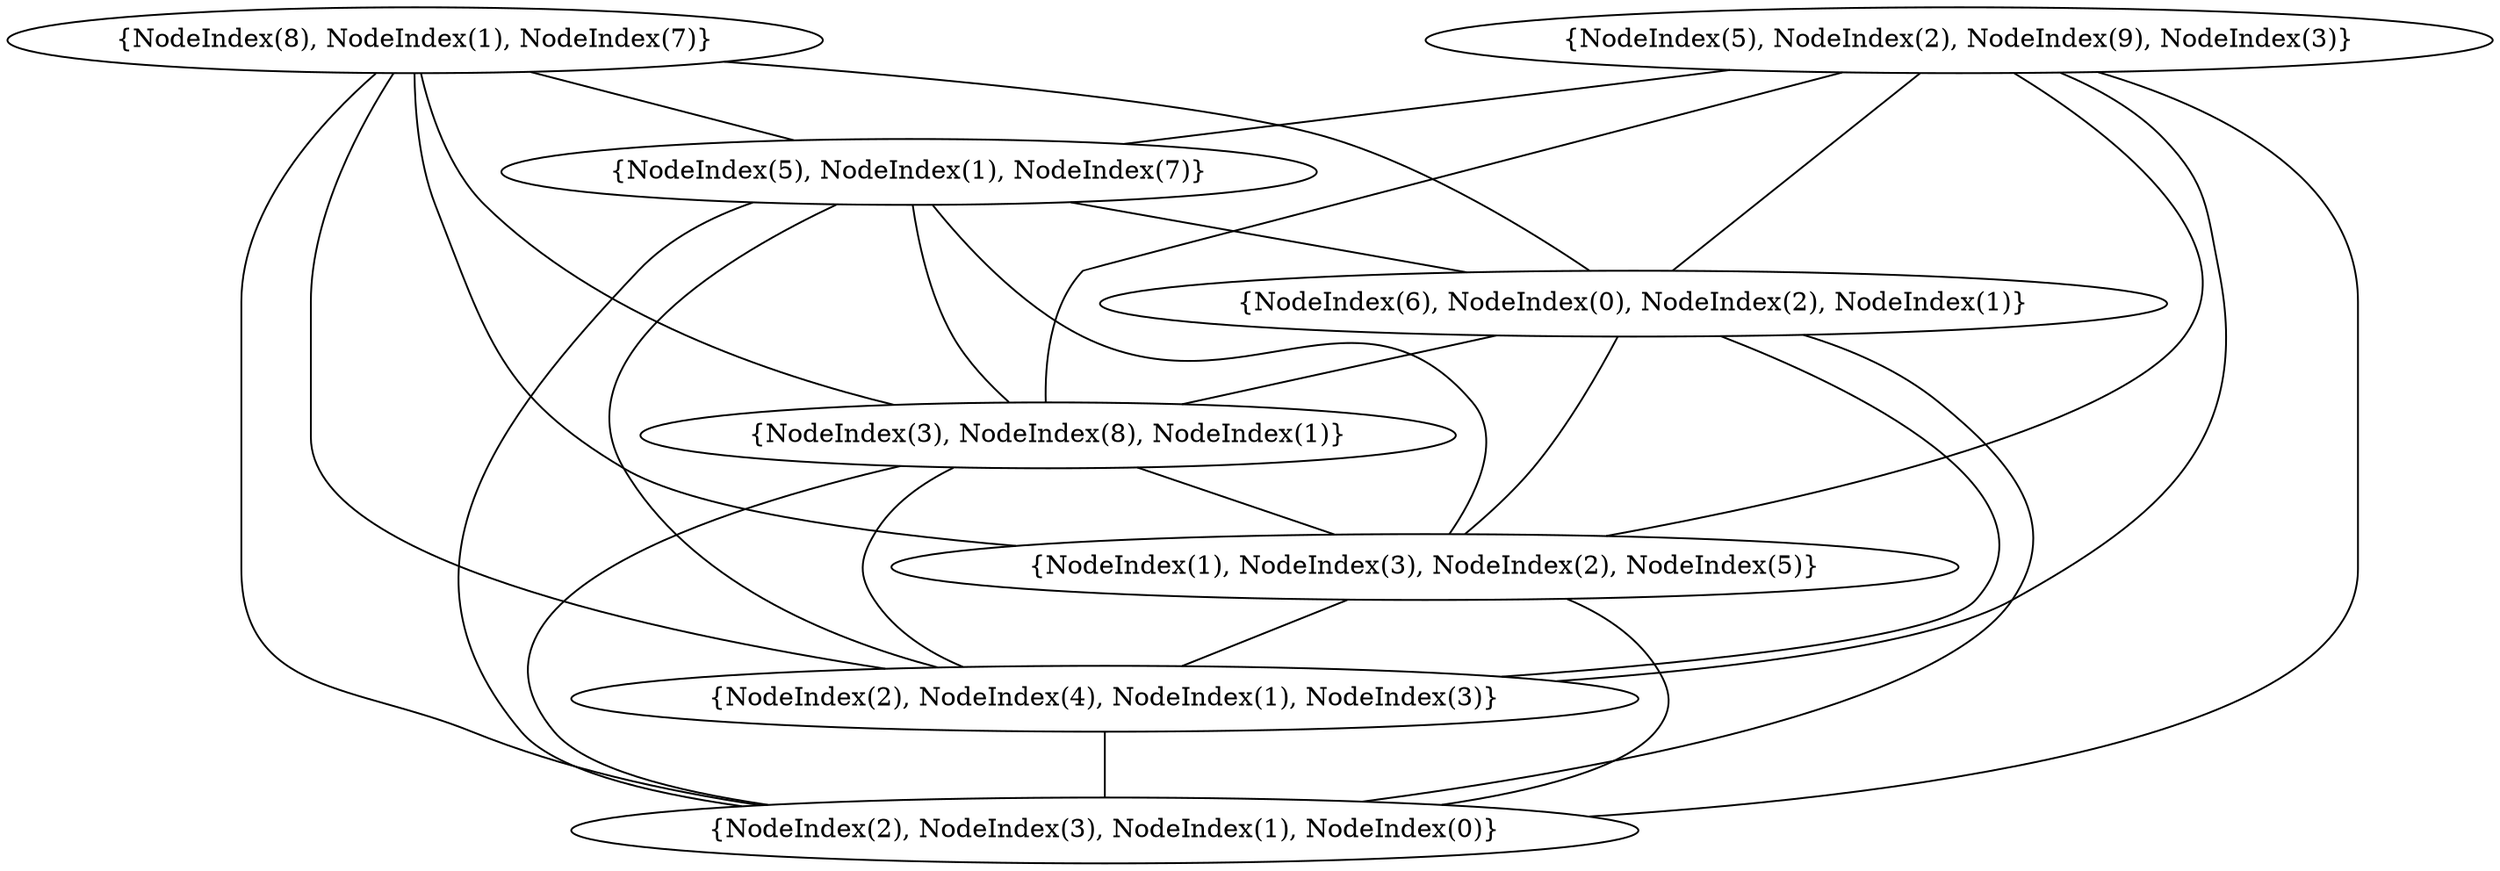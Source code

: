 graph {
    0 [ label = "{NodeIndex(2), NodeIndex(3), NodeIndex(1), NodeIndex(0)}" ]
    1 [ label = "{NodeIndex(2), NodeIndex(4), NodeIndex(1), NodeIndex(3)}" ]
    2 [ label = "{NodeIndex(1), NodeIndex(3), NodeIndex(2), NodeIndex(5)}" ]
    3 [ label = "{NodeIndex(3), NodeIndex(8), NodeIndex(1)}" ]
    4 [ label = "{NodeIndex(6), NodeIndex(0), NodeIndex(2), NodeIndex(1)}" ]
    5 [ label = "{NodeIndex(5), NodeIndex(1), NodeIndex(7)}" ]
    6 [ label = "{NodeIndex(8), NodeIndex(1), NodeIndex(7)}" ]
    7 [ label = "{NodeIndex(5), NodeIndex(2), NodeIndex(9), NodeIndex(3)}" ]
    1 -- 0 [ ]
    2 -- 0 [ ]
    2 -- 1 [ ]
    3 -- 0 [ ]
    3 -- 1 [ ]
    3 -- 2 [ ]
    4 -- 0 [ ]
    4 -- 1 [ ]
    4 -- 2 [ ]
    4 -- 3 [ ]
    5 -- 0 [ ]
    5 -- 1 [ ]
    5 -- 2 [ ]
    5 -- 3 [ ]
    5 -- 4 [ ]
    6 -- 0 [ ]
    6 -- 1 [ ]
    6 -- 2 [ ]
    6 -- 3 [ ]
    6 -- 4 [ ]
    6 -- 5 [ ]
    7 -- 0 [ ]
    7 -- 1 [ ]
    7 -- 2 [ ]
    7 -- 3 [ ]
    7 -- 4 [ ]
    7 -- 5 [ ]
}
